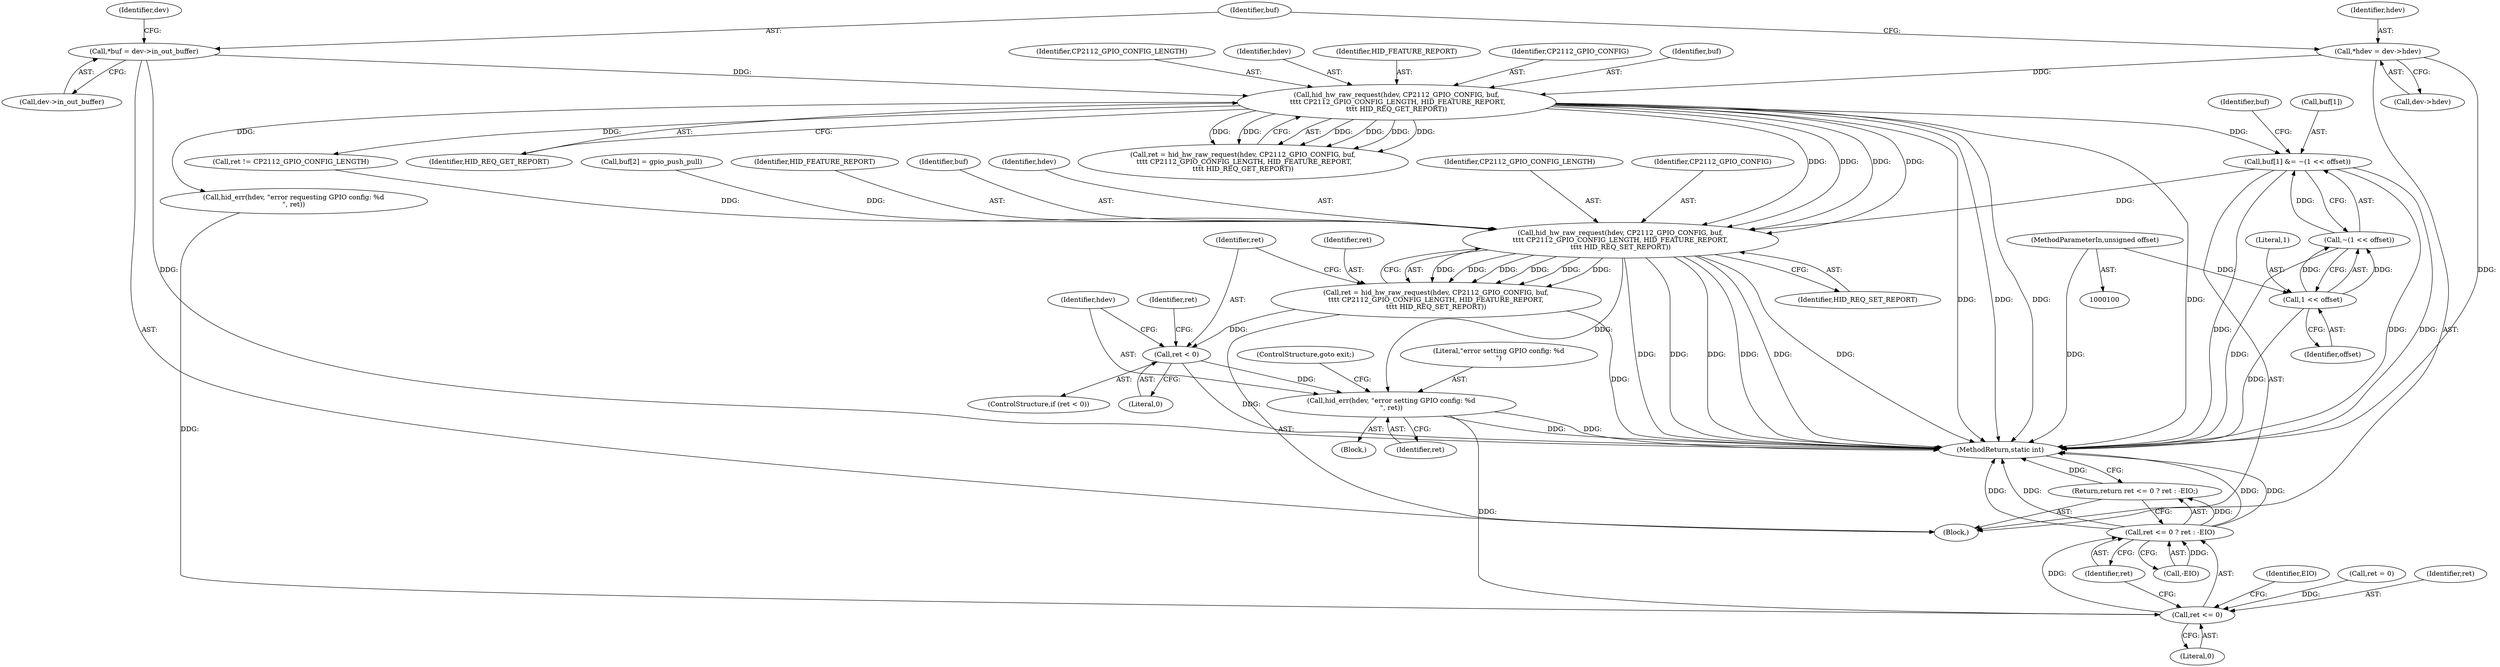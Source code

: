digraph "0_linux_7a7b5df84b6b4e5d599c7289526eed96541a0654@array" {
"1000148" [label="(Call,buf[1] &= ~(1 << offset))"];
"1000131" [label="(Call,hid_hw_raw_request(hdev, CP2112_GPIO_CONFIG, buf,\n \t\t\t\t CP2112_GPIO_CONFIG_LENGTH, HID_FEATURE_REPORT,\n\t\t\t\t HID_REQ_GET_REPORT))"];
"1000110" [label="(Call,*hdev = dev->hdev)"];
"1000116" [label="(Call,*buf = dev->in_out_buffer)"];
"1000152" [label="(Call,~(1 << offset))"];
"1000153" [label="(Call,1 << offset)"];
"1000102" [label="(MethodParameterIn,unsigned offset)"];
"1000163" [label="(Call,hid_hw_raw_request(hdev, CP2112_GPIO_CONFIG, buf,\n\t\t\t\t CP2112_GPIO_CONFIG_LENGTH, HID_FEATURE_REPORT,\n\t\t\t\t HID_REQ_SET_REPORT))"];
"1000161" [label="(Call,ret = hid_hw_raw_request(hdev, CP2112_GPIO_CONFIG, buf,\n\t\t\t\t CP2112_GPIO_CONFIG_LENGTH, HID_FEATURE_REPORT,\n\t\t\t\t HID_REQ_SET_REPORT))"];
"1000171" [label="(Call,ret < 0)"];
"1000175" [label="(Call,hid_err(hdev, \"error setting GPIO config: %d\n\", ret))"];
"1000192" [label="(Call,ret <= 0)"];
"1000191" [label="(Call,ret <= 0 ? ret : -EIO)"];
"1000190" [label="(Return,return ret <= 0 ? ret : -EIO;)"];
"1000133" [label="(Identifier,CP2112_GPIO_CONFIG)"];
"1000116" [label="(Call,*buf = dev->in_out_buffer)"];
"1000143" [label="(Call,hid_err(hdev, \"error requesting GPIO config: %d\n\", ret))"];
"1000161" [label="(Call,ret = hid_hw_raw_request(hdev, CP2112_GPIO_CONFIG, buf,\n\t\t\t\t CP2112_GPIO_CONFIG_LENGTH, HID_FEATURE_REPORT,\n\t\t\t\t HID_REQ_SET_REPORT))"];
"1000173" [label="(Literal,0)"];
"1000177" [label="(Literal,\"error setting GPIO config: %d\n\")"];
"1000194" [label="(Literal,0)"];
"1000190" [label="(Return,return ret <= 0 ? ret : -EIO;)"];
"1000192" [label="(Call,ret <= 0)"];
"1000156" [label="(Call,buf[2] = gpio_push_pull)"];
"1000137" [label="(Identifier,HID_REQ_GET_REPORT)"];
"1000168" [label="(Identifier,HID_FEATURE_REPORT)"];
"1000134" [label="(Identifier,buf)"];
"1000118" [label="(Call,dev->in_out_buffer)"];
"1000195" [label="(Identifier,ret)"];
"1000152" [label="(Call,~(1 << offset))"];
"1000155" [label="(Identifier,offset)"];
"1000166" [label="(Identifier,buf)"];
"1000164" [label="(Identifier,hdev)"];
"1000174" [label="(Block,)"];
"1000198" [label="(MethodReturn,static int)"];
"1000191" [label="(Call,ret <= 0 ? ret : -EIO)"];
"1000110" [label="(Call,*hdev = dev->hdev)"];
"1000162" [label="(Identifier,ret)"];
"1000129" [label="(Call,ret = hid_hw_raw_request(hdev, CP2112_GPIO_CONFIG, buf,\n \t\t\t\t CP2112_GPIO_CONFIG_LENGTH, HID_FEATURE_REPORT,\n\t\t\t\t HID_REQ_GET_REPORT))"];
"1000171" [label="(Call,ret < 0)"];
"1000197" [label="(Identifier,EIO)"];
"1000126" [label="(Identifier,dev)"];
"1000178" [label="(Identifier,ret)"];
"1000117" [label="(Identifier,buf)"];
"1000176" [label="(Identifier,hdev)"];
"1000135" [label="(Identifier,CP2112_GPIO_CONFIG_LENGTH)"];
"1000103" [label="(Block,)"];
"1000170" [label="(ControlStructure,if (ret < 0))"];
"1000112" [label="(Call,dev->hdev)"];
"1000111" [label="(Identifier,hdev)"];
"1000139" [label="(Call,ret != CP2112_GPIO_CONFIG_LENGTH)"];
"1000158" [label="(Identifier,buf)"];
"1000175" [label="(Call,hid_err(hdev, \"error setting GPIO config: %d\n\", ret))"];
"1000196" [label="(Call,-EIO)"];
"1000148" [label="(Call,buf[1] &= ~(1 << offset))"];
"1000180" [label="(Call,ret = 0)"];
"1000149" [label="(Call,buf[1])"];
"1000163" [label="(Call,hid_hw_raw_request(hdev, CP2112_GPIO_CONFIG, buf,\n\t\t\t\t CP2112_GPIO_CONFIG_LENGTH, HID_FEATURE_REPORT,\n\t\t\t\t HID_REQ_SET_REPORT))"];
"1000153" [label="(Call,1 << offset)"];
"1000102" [label="(MethodParameterIn,unsigned offset)"];
"1000132" [label="(Identifier,hdev)"];
"1000154" [label="(Literal,1)"];
"1000172" [label="(Identifier,ret)"];
"1000179" [label="(ControlStructure,goto exit;)"];
"1000181" [label="(Identifier,ret)"];
"1000131" [label="(Call,hid_hw_raw_request(hdev, CP2112_GPIO_CONFIG, buf,\n \t\t\t\t CP2112_GPIO_CONFIG_LENGTH, HID_FEATURE_REPORT,\n\t\t\t\t HID_REQ_GET_REPORT))"];
"1000167" [label="(Identifier,CP2112_GPIO_CONFIG_LENGTH)"];
"1000193" [label="(Identifier,ret)"];
"1000169" [label="(Identifier,HID_REQ_SET_REPORT)"];
"1000165" [label="(Identifier,CP2112_GPIO_CONFIG)"];
"1000136" [label="(Identifier,HID_FEATURE_REPORT)"];
"1000148" -> "1000103"  [label="AST: "];
"1000148" -> "1000152"  [label="CFG: "];
"1000149" -> "1000148"  [label="AST: "];
"1000152" -> "1000148"  [label="AST: "];
"1000158" -> "1000148"  [label="CFG: "];
"1000148" -> "1000198"  [label="DDG: "];
"1000148" -> "1000198"  [label="DDG: "];
"1000148" -> "1000198"  [label="DDG: "];
"1000131" -> "1000148"  [label="DDG: "];
"1000152" -> "1000148"  [label="DDG: "];
"1000148" -> "1000163"  [label="DDG: "];
"1000131" -> "1000129"  [label="AST: "];
"1000131" -> "1000137"  [label="CFG: "];
"1000132" -> "1000131"  [label="AST: "];
"1000133" -> "1000131"  [label="AST: "];
"1000134" -> "1000131"  [label="AST: "];
"1000135" -> "1000131"  [label="AST: "];
"1000136" -> "1000131"  [label="AST: "];
"1000137" -> "1000131"  [label="AST: "];
"1000129" -> "1000131"  [label="CFG: "];
"1000131" -> "1000198"  [label="DDG: "];
"1000131" -> "1000198"  [label="DDG: "];
"1000131" -> "1000198"  [label="DDG: "];
"1000131" -> "1000198"  [label="DDG: "];
"1000131" -> "1000129"  [label="DDG: "];
"1000131" -> "1000129"  [label="DDG: "];
"1000131" -> "1000129"  [label="DDG: "];
"1000131" -> "1000129"  [label="DDG: "];
"1000131" -> "1000129"  [label="DDG: "];
"1000131" -> "1000129"  [label="DDG: "];
"1000110" -> "1000131"  [label="DDG: "];
"1000116" -> "1000131"  [label="DDG: "];
"1000131" -> "1000139"  [label="DDG: "];
"1000131" -> "1000143"  [label="DDG: "];
"1000131" -> "1000163"  [label="DDG: "];
"1000131" -> "1000163"  [label="DDG: "];
"1000131" -> "1000163"  [label="DDG: "];
"1000131" -> "1000163"  [label="DDG: "];
"1000110" -> "1000103"  [label="AST: "];
"1000110" -> "1000112"  [label="CFG: "];
"1000111" -> "1000110"  [label="AST: "];
"1000112" -> "1000110"  [label="AST: "];
"1000117" -> "1000110"  [label="CFG: "];
"1000110" -> "1000198"  [label="DDG: "];
"1000116" -> "1000103"  [label="AST: "];
"1000116" -> "1000118"  [label="CFG: "];
"1000117" -> "1000116"  [label="AST: "];
"1000118" -> "1000116"  [label="AST: "];
"1000126" -> "1000116"  [label="CFG: "];
"1000116" -> "1000198"  [label="DDG: "];
"1000152" -> "1000153"  [label="CFG: "];
"1000153" -> "1000152"  [label="AST: "];
"1000152" -> "1000198"  [label="DDG: "];
"1000153" -> "1000152"  [label="DDG: "];
"1000153" -> "1000152"  [label="DDG: "];
"1000153" -> "1000155"  [label="CFG: "];
"1000154" -> "1000153"  [label="AST: "];
"1000155" -> "1000153"  [label="AST: "];
"1000153" -> "1000198"  [label="DDG: "];
"1000102" -> "1000153"  [label="DDG: "];
"1000102" -> "1000100"  [label="AST: "];
"1000102" -> "1000198"  [label="DDG: "];
"1000163" -> "1000161"  [label="AST: "];
"1000163" -> "1000169"  [label="CFG: "];
"1000164" -> "1000163"  [label="AST: "];
"1000165" -> "1000163"  [label="AST: "];
"1000166" -> "1000163"  [label="AST: "];
"1000167" -> "1000163"  [label="AST: "];
"1000168" -> "1000163"  [label="AST: "];
"1000169" -> "1000163"  [label="AST: "];
"1000161" -> "1000163"  [label="CFG: "];
"1000163" -> "1000198"  [label="DDG: "];
"1000163" -> "1000198"  [label="DDG: "];
"1000163" -> "1000198"  [label="DDG: "];
"1000163" -> "1000198"  [label="DDG: "];
"1000163" -> "1000198"  [label="DDG: "];
"1000163" -> "1000198"  [label="DDG: "];
"1000163" -> "1000161"  [label="DDG: "];
"1000163" -> "1000161"  [label="DDG: "];
"1000163" -> "1000161"  [label="DDG: "];
"1000163" -> "1000161"  [label="DDG: "];
"1000163" -> "1000161"  [label="DDG: "];
"1000163" -> "1000161"  [label="DDG: "];
"1000156" -> "1000163"  [label="DDG: "];
"1000139" -> "1000163"  [label="DDG: "];
"1000163" -> "1000175"  [label="DDG: "];
"1000161" -> "1000103"  [label="AST: "];
"1000162" -> "1000161"  [label="AST: "];
"1000172" -> "1000161"  [label="CFG: "];
"1000161" -> "1000198"  [label="DDG: "];
"1000161" -> "1000171"  [label="DDG: "];
"1000171" -> "1000170"  [label="AST: "];
"1000171" -> "1000173"  [label="CFG: "];
"1000172" -> "1000171"  [label="AST: "];
"1000173" -> "1000171"  [label="AST: "];
"1000176" -> "1000171"  [label="CFG: "];
"1000181" -> "1000171"  [label="CFG: "];
"1000171" -> "1000198"  [label="DDG: "];
"1000171" -> "1000175"  [label="DDG: "];
"1000175" -> "1000174"  [label="AST: "];
"1000175" -> "1000178"  [label="CFG: "];
"1000176" -> "1000175"  [label="AST: "];
"1000177" -> "1000175"  [label="AST: "];
"1000178" -> "1000175"  [label="AST: "];
"1000179" -> "1000175"  [label="CFG: "];
"1000175" -> "1000198"  [label="DDG: "];
"1000175" -> "1000198"  [label="DDG: "];
"1000175" -> "1000192"  [label="DDG: "];
"1000192" -> "1000191"  [label="AST: "];
"1000192" -> "1000194"  [label="CFG: "];
"1000193" -> "1000192"  [label="AST: "];
"1000194" -> "1000192"  [label="AST: "];
"1000195" -> "1000192"  [label="CFG: "];
"1000197" -> "1000192"  [label="CFG: "];
"1000192" -> "1000191"  [label="DDG: "];
"1000180" -> "1000192"  [label="DDG: "];
"1000143" -> "1000192"  [label="DDG: "];
"1000191" -> "1000190"  [label="AST: "];
"1000191" -> "1000195"  [label="CFG: "];
"1000191" -> "1000196"  [label="CFG: "];
"1000195" -> "1000191"  [label="AST: "];
"1000196" -> "1000191"  [label="AST: "];
"1000190" -> "1000191"  [label="CFG: "];
"1000191" -> "1000198"  [label="DDG: "];
"1000191" -> "1000198"  [label="DDG: "];
"1000191" -> "1000198"  [label="DDG: "];
"1000191" -> "1000198"  [label="DDG: "];
"1000191" -> "1000190"  [label="DDG: "];
"1000196" -> "1000191"  [label="DDG: "];
"1000190" -> "1000103"  [label="AST: "];
"1000198" -> "1000190"  [label="CFG: "];
"1000190" -> "1000198"  [label="DDG: "];
}
